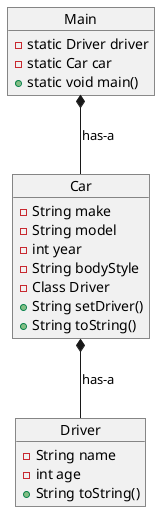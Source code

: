 @startuml
'https://plantuml.com/object-diagram

object Main
object Car
object Driver

Main *-- Car : has-a
Main : - static Driver driver
Main : - static Car car
Main : + static void main()

Car : - String make
Car : - String model
Car : - int year
Car : - String bodyStyle
Car : - Class Driver
Car *-- Driver : has-a
Car : + String setDriver()
Car : + String toString()

Driver : - String name
Driver : - int age
Driver : + String toString()
@enduml
